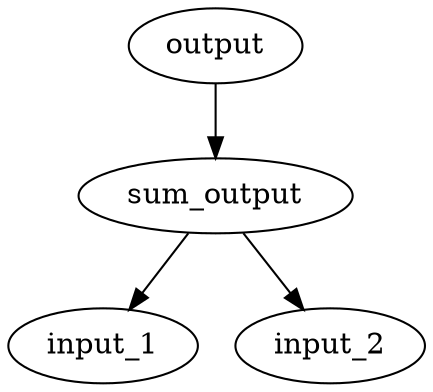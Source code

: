 digraph G {
0[label=output];
1[label=sum_output];
2[label=input_1];
3[label=input_2];
0->1 ;
1->2 ;
1->3 ;
}
